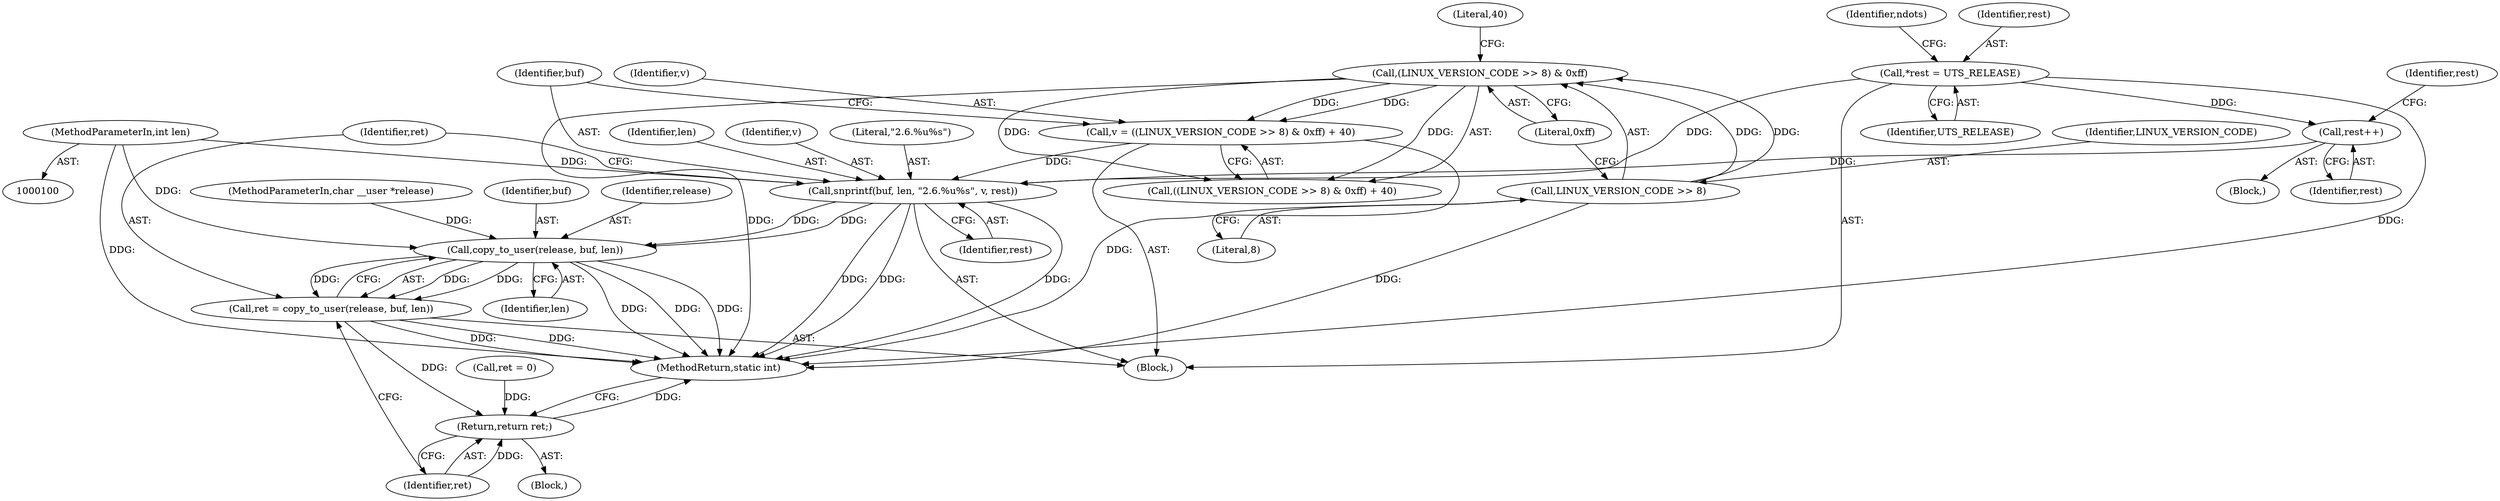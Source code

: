digraph "0_linux_2702b1526c7278c4d65d78de209a465d4de2885e@pointer" {
"1000162" [label="(Call,snprintf(buf, len, \"2.6.%u%s\", v, rest))"];
"1000102" [label="(MethodParameterIn,int len)"];
"1000153" [label="(Call,v = ((LINUX_VERSION_CODE >> 8) & 0xff) + 40)"];
"1000156" [label="(Call,(LINUX_VERSION_CODE >> 8) & 0xff)"];
"1000157" [label="(Call,LINUX_VERSION_CODE >> 8)"];
"1000151" [label="(Call,rest++)"];
"1000117" [label="(Call,*rest = UTS_RELEASE)"];
"1000170" [label="(Call,copy_to_user(release, buf, len))"];
"1000168" [label="(Call,ret = copy_to_user(release, buf, len))"];
"1000174" [label="(Return,return ret;)"];
"1000105" [label="(Call,ret = 0)"];
"1000172" [label="(Identifier,buf)"];
"1000165" [label="(Literal,\"2.6.%u%s\")"];
"1000115" [label="(Block,)"];
"1000119" [label="(Identifier,UTS_RELEASE)"];
"1000161" [label="(Literal,40)"];
"1000170" [label="(Call,copy_to_user(release, buf, len))"];
"1000155" [label="(Call,((LINUX_VERSION_CODE >> 8) & 0xff) + 40)"];
"1000122" [label="(Identifier,ndots)"];
"1000164" [label="(Identifier,len)"];
"1000175" [label="(Identifier,ret)"];
"1000163" [label="(Identifier,buf)"];
"1000168" [label="(Call,ret = copy_to_user(release, buf, len))"];
"1000176" [label="(MethodReturn,static int)"];
"1000162" [label="(Call,snprintf(buf, len, \"2.6.%u%s\", v, rest))"];
"1000166" [label="(Identifier,v)"];
"1000152" [label="(Identifier,rest)"];
"1000127" [label="(Identifier,rest)"];
"1000118" [label="(Identifier,rest)"];
"1000167" [label="(Identifier,rest)"];
"1000159" [label="(Literal,8)"];
"1000117" [label="(Call,*rest = UTS_RELEASE)"];
"1000174" [label="(Return,return ret;)"];
"1000157" [label="(Call,LINUX_VERSION_CODE >> 8)"];
"1000128" [label="(Block,)"];
"1000158" [label="(Identifier,LINUX_VERSION_CODE)"];
"1000169" [label="(Identifier,ret)"];
"1000153" [label="(Call,v = ((LINUX_VERSION_CODE >> 8) & 0xff) + 40)"];
"1000171" [label="(Identifier,release)"];
"1000103" [label="(Block,)"];
"1000101" [label="(MethodParameterIn,char __user *release)"];
"1000173" [label="(Identifier,len)"];
"1000156" [label="(Call,(LINUX_VERSION_CODE >> 8) & 0xff)"];
"1000151" [label="(Call,rest++)"];
"1000154" [label="(Identifier,v)"];
"1000160" [label="(Literal,0xff)"];
"1000102" [label="(MethodParameterIn,int len)"];
"1000162" -> "1000115"  [label="AST: "];
"1000162" -> "1000167"  [label="CFG: "];
"1000163" -> "1000162"  [label="AST: "];
"1000164" -> "1000162"  [label="AST: "];
"1000165" -> "1000162"  [label="AST: "];
"1000166" -> "1000162"  [label="AST: "];
"1000167" -> "1000162"  [label="AST: "];
"1000169" -> "1000162"  [label="CFG: "];
"1000162" -> "1000176"  [label="DDG: "];
"1000162" -> "1000176"  [label="DDG: "];
"1000162" -> "1000176"  [label="DDG: "];
"1000102" -> "1000162"  [label="DDG: "];
"1000153" -> "1000162"  [label="DDG: "];
"1000151" -> "1000162"  [label="DDG: "];
"1000117" -> "1000162"  [label="DDG: "];
"1000162" -> "1000170"  [label="DDG: "];
"1000162" -> "1000170"  [label="DDG: "];
"1000102" -> "1000100"  [label="AST: "];
"1000102" -> "1000176"  [label="DDG: "];
"1000102" -> "1000170"  [label="DDG: "];
"1000153" -> "1000115"  [label="AST: "];
"1000153" -> "1000155"  [label="CFG: "];
"1000154" -> "1000153"  [label="AST: "];
"1000155" -> "1000153"  [label="AST: "];
"1000163" -> "1000153"  [label="CFG: "];
"1000153" -> "1000176"  [label="DDG: "];
"1000156" -> "1000153"  [label="DDG: "];
"1000156" -> "1000153"  [label="DDG: "];
"1000156" -> "1000155"  [label="AST: "];
"1000156" -> "1000160"  [label="CFG: "];
"1000157" -> "1000156"  [label="AST: "];
"1000160" -> "1000156"  [label="AST: "];
"1000161" -> "1000156"  [label="CFG: "];
"1000156" -> "1000176"  [label="DDG: "];
"1000156" -> "1000155"  [label="DDG: "];
"1000156" -> "1000155"  [label="DDG: "];
"1000157" -> "1000156"  [label="DDG: "];
"1000157" -> "1000156"  [label="DDG: "];
"1000157" -> "1000159"  [label="CFG: "];
"1000158" -> "1000157"  [label="AST: "];
"1000159" -> "1000157"  [label="AST: "];
"1000160" -> "1000157"  [label="CFG: "];
"1000157" -> "1000176"  [label="DDG: "];
"1000151" -> "1000128"  [label="AST: "];
"1000151" -> "1000152"  [label="CFG: "];
"1000152" -> "1000151"  [label="AST: "];
"1000127" -> "1000151"  [label="CFG: "];
"1000117" -> "1000151"  [label="DDG: "];
"1000117" -> "1000115"  [label="AST: "];
"1000117" -> "1000119"  [label="CFG: "];
"1000118" -> "1000117"  [label="AST: "];
"1000119" -> "1000117"  [label="AST: "];
"1000122" -> "1000117"  [label="CFG: "];
"1000117" -> "1000176"  [label="DDG: "];
"1000170" -> "1000168"  [label="AST: "];
"1000170" -> "1000173"  [label="CFG: "];
"1000171" -> "1000170"  [label="AST: "];
"1000172" -> "1000170"  [label="AST: "];
"1000173" -> "1000170"  [label="AST: "];
"1000168" -> "1000170"  [label="CFG: "];
"1000170" -> "1000176"  [label="DDG: "];
"1000170" -> "1000176"  [label="DDG: "];
"1000170" -> "1000176"  [label="DDG: "];
"1000170" -> "1000168"  [label="DDG: "];
"1000170" -> "1000168"  [label="DDG: "];
"1000170" -> "1000168"  [label="DDG: "];
"1000101" -> "1000170"  [label="DDG: "];
"1000168" -> "1000115"  [label="AST: "];
"1000169" -> "1000168"  [label="AST: "];
"1000175" -> "1000168"  [label="CFG: "];
"1000168" -> "1000176"  [label="DDG: "];
"1000168" -> "1000176"  [label="DDG: "];
"1000168" -> "1000174"  [label="DDG: "];
"1000174" -> "1000103"  [label="AST: "];
"1000174" -> "1000175"  [label="CFG: "];
"1000175" -> "1000174"  [label="AST: "];
"1000176" -> "1000174"  [label="CFG: "];
"1000174" -> "1000176"  [label="DDG: "];
"1000175" -> "1000174"  [label="DDG: "];
"1000105" -> "1000174"  [label="DDG: "];
}
